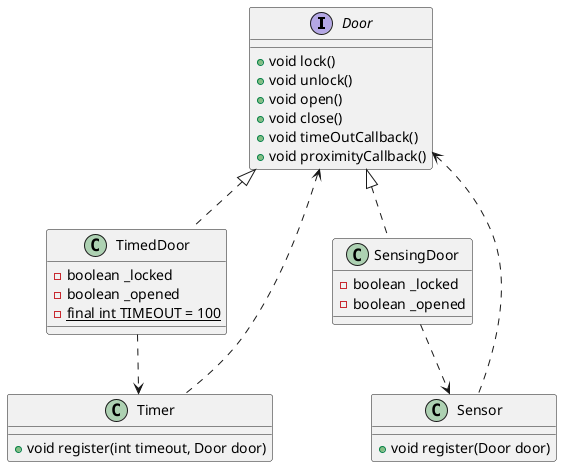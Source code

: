 @startuml

interface Door {
    +void lock()
    +void unlock()
    +void open()
    +void close()
    +void timeOutCallback()
    +void proximityCallback()
}

class TimedDoor implements Door {
    -boolean _locked
    -boolean _opened
    -{static} final int TIMEOUT = 100
}

class SensingDoor implements Door {
    -boolean _locked
    -boolean _opened
}

class Timer {
    +void register(int timeout, Door door)
}

class Sensor {
    +void register(Door door)
}


Door <.. Sensor
Door <.. Timer

TimedDoor ..> Timer
SensingDoor ..> Sensor




@enduml